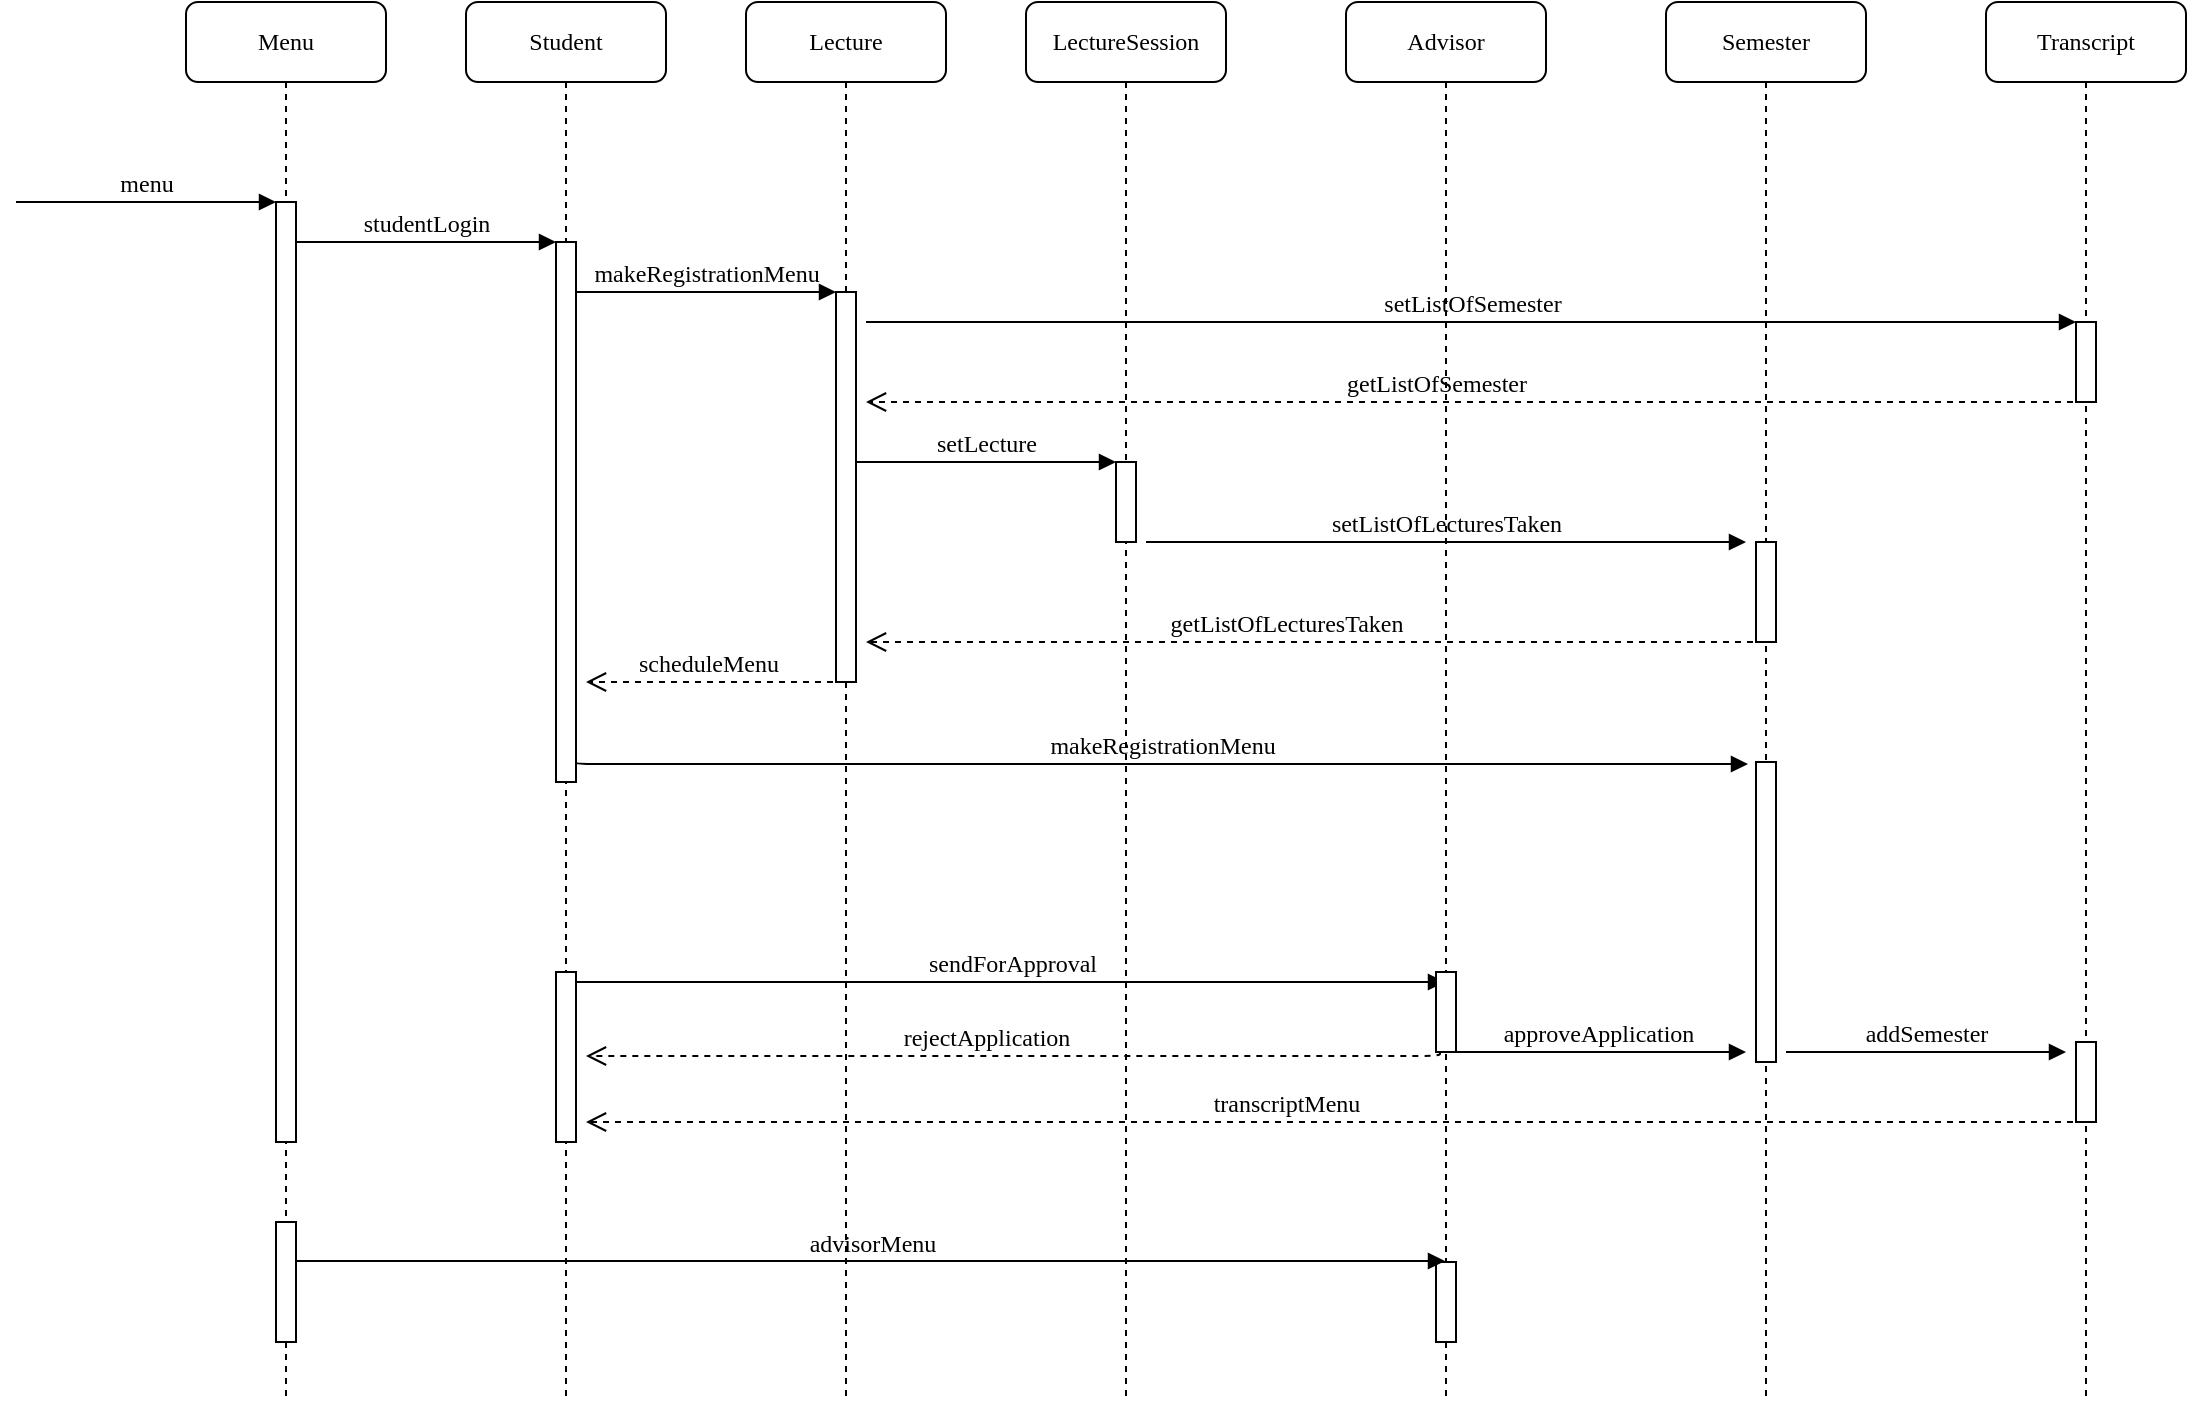 <mxfile>
    <diagram name="Page-1" id="13e1069c-82ec-6db2-03f1-153e76fe0fe0">
        <mxGraphModel dx="1358" dy="785" grid="1" gridSize="10" guides="1" tooltips="1" connect="1" arrows="1" fold="1" page="1" pageScale="1" pageWidth="1169" pageHeight="827" background="none" math="0" shadow="0">
            <root>
                <mxCell id="0"/>
                <mxCell id="1" parent="0"/>
                <mxCell id="7baba1c4bc27f4b0-2" value="Student" style="shape=umlLifeline;perimeter=lifelinePerimeter;whiteSpace=wrap;html=1;container=1;collapsible=0;recursiveResize=0;outlineConnect=0;rounded=1;shadow=0;comic=0;labelBackgroundColor=none;strokeWidth=1;fontFamily=Verdana;fontSize=12;align=center;" parent="1" vertex="1">
                    <mxGeometry x="240" y="80" width="100" height="700" as="geometry"/>
                </mxCell>
                <mxCell id="7baba1c4bc27f4b0-10" value="" style="html=1;points=[];perimeter=orthogonalPerimeter;rounded=0;shadow=0;comic=0;labelBackgroundColor=none;strokeWidth=1;fontFamily=Verdana;fontSize=12;align=center;" parent="7baba1c4bc27f4b0-2" vertex="1">
                    <mxGeometry x="45" y="120" width="10" height="270" as="geometry"/>
                </mxCell>
                <mxCell id="C1J5qVjQitO0o-85RTjs-9" value="" style="html=1;points=[];perimeter=orthogonalPerimeter;rounded=0;shadow=0;comic=0;labelBackgroundColor=none;strokeWidth=1;fontFamily=Verdana;fontSize=12;align=center;" parent="7baba1c4bc27f4b0-2" vertex="1">
                    <mxGeometry x="45" y="485" width="10" height="85" as="geometry"/>
                </mxCell>
                <mxCell id="C1J5qVjQitO0o-85RTjs-13" value="sendForApproval" style="html=1;verticalAlign=bottom;endArrow=block;labelBackgroundColor=none;fontFamily=Verdana;fontSize=12;edgeStyle=elbowEdgeStyle;elbow=vertical;" parent="7baba1c4bc27f4b0-2" target="7baba1c4bc27f4b0-4" edge="1">
                    <mxGeometry relative="1" as="geometry">
                        <mxPoint x="55" y="490" as="sourcePoint"/>
                        <mxPoint x="185" y="490" as="targetPoint"/>
                    </mxGeometry>
                </mxCell>
                <mxCell id="7baba1c4bc27f4b0-3" value="Lecture" style="shape=umlLifeline;perimeter=lifelinePerimeter;whiteSpace=wrap;html=1;container=1;collapsible=0;recursiveResize=0;outlineConnect=0;rounded=1;shadow=0;comic=0;labelBackgroundColor=none;strokeWidth=1;fontFamily=Verdana;fontSize=12;align=center;" parent="1" vertex="1">
                    <mxGeometry x="380" y="80" width="100" height="700" as="geometry"/>
                </mxCell>
                <mxCell id="7baba1c4bc27f4b0-13" value="" style="html=1;points=[];perimeter=orthogonalPerimeter;rounded=0;shadow=0;comic=0;labelBackgroundColor=none;strokeWidth=1;fontFamily=Verdana;fontSize=12;align=center;" parent="7baba1c4bc27f4b0-3" vertex="1">
                    <mxGeometry x="45" y="145" width="10" height="195" as="geometry"/>
                </mxCell>
                <mxCell id="nCV9oFC19NtIJFONkOhS-25" value="makeRegistrationMenu" style="html=1;verticalAlign=bottom;endArrow=block;labelBackgroundColor=none;fontFamily=Verdana;fontSize=12;edgeStyle=elbowEdgeStyle;elbow=vertical;exitX=0.7;exitY=1;exitDx=0;exitDy=0;exitPerimeter=0;entryX=-0.4;entryY=0.013;entryDx=0;entryDy=0;entryPerimeter=0;" parent="7baba1c4bc27f4b0-3" target="nCV9oFC19NtIJFONkOhS-24" edge="1">
                    <mxGeometry relative="1" as="geometry">
                        <mxPoint x="-85" y="380" as="sourcePoint"/>
                        <mxPoint x="63" y="380" as="targetPoint"/>
                    </mxGeometry>
                </mxCell>
                <mxCell id="7baba1c4bc27f4b0-4" value="Advisor" style="shape=umlLifeline;perimeter=lifelinePerimeter;whiteSpace=wrap;html=1;container=1;collapsible=0;recursiveResize=0;outlineConnect=0;rounded=1;shadow=0;comic=0;labelBackgroundColor=none;strokeWidth=1;fontFamily=Verdana;fontSize=12;align=center;" parent="1" vertex="1">
                    <mxGeometry x="680" y="80" width="100" height="700" as="geometry"/>
                </mxCell>
                <mxCell id="7baba1c4bc27f4b0-16" value="" style="html=1;points=[];perimeter=orthogonalPerimeter;rounded=0;shadow=0;comic=0;labelBackgroundColor=none;strokeWidth=1;fontFamily=Verdana;fontSize=12;align=center;" parent="7baba1c4bc27f4b0-4" vertex="1">
                    <mxGeometry x="45" y="485" width="10" height="40" as="geometry"/>
                </mxCell>
                <mxCell id="C1J5qVjQitO0o-85RTjs-22" value="rejectApplication" style="html=1;verticalAlign=bottom;endArrow=open;dashed=1;endSize=8;labelBackgroundColor=none;fontFamily=Verdana;fontSize=12;edgeStyle=elbowEdgeStyle;elbow=vertical;exitX=0.2;exitY=0.943;exitDx=0;exitDy=0;exitPerimeter=0;" parent="7baba1c4bc27f4b0-4" edge="1">
                    <mxGeometry x="0.066" relative="1" as="geometry">
                        <mxPoint x="-380" y="527" as="targetPoint"/>
                        <Array as="points">
                            <mxPoint x="30" y="526.995"/>
                            <mxPoint x="160" y="556.995"/>
                            <mxPoint x="160" y="579.995"/>
                            <mxPoint x="160" y="579.995"/>
                        </Array>
                        <mxPoint x="47" y="525" as="sourcePoint"/>
                        <mxPoint as="offset"/>
                    </mxGeometry>
                </mxCell>
                <mxCell id="C1J5qVjQitO0o-85RTjs-30" value="" style="html=1;points=[];perimeter=orthogonalPerimeter;rounded=0;shadow=0;comic=0;labelBackgroundColor=none;strokeWidth=1;fontFamily=Verdana;fontSize=12;align=center;" parent="7baba1c4bc27f4b0-4" vertex="1">
                    <mxGeometry x="45" y="630" width="10" height="40" as="geometry"/>
                </mxCell>
                <mxCell id="7baba1c4bc27f4b0-6" value="Semester" style="shape=umlLifeline;perimeter=lifelinePerimeter;whiteSpace=wrap;html=1;container=1;collapsible=0;recursiveResize=0;outlineConnect=0;rounded=1;shadow=0;comic=0;labelBackgroundColor=none;strokeWidth=1;fontFamily=Verdana;fontSize=12;align=center;" parent="1" vertex="1">
                    <mxGeometry x="840" y="80" width="100" height="700" as="geometry"/>
                </mxCell>
                <mxCell id="C1J5qVjQitO0o-85RTjs-14" value="approveApplication" style="html=1;verticalAlign=bottom;endArrow=block;labelBackgroundColor=none;fontFamily=Verdana;fontSize=12;edgeStyle=elbowEdgeStyle;elbow=vertical;exitX=0.7;exitY=1;exitDx=0;exitDy=0;exitPerimeter=0;" parent="7baba1c4bc27f4b0-6" source="7baba1c4bc27f4b0-16" edge="1">
                    <mxGeometry relative="1" as="geometry">
                        <mxPoint x="-75" y="525" as="sourcePoint"/>
                        <mxPoint x="40" y="525" as="targetPoint"/>
                    </mxGeometry>
                </mxCell>
                <mxCell id="nCV9oFC19NtIJFONkOhS-18" value="" style="html=1;points=[];perimeter=orthogonalPerimeter;rounded=0;shadow=0;comic=0;labelBackgroundColor=none;strokeWidth=1;fontFamily=Verdana;fontSize=12;align=center;" parent="7baba1c4bc27f4b0-6" vertex="1">
                    <mxGeometry x="45" y="270" width="10" height="50" as="geometry"/>
                </mxCell>
                <mxCell id="nCV9oFC19NtIJFONkOhS-24" value="" style="html=1;points=[];perimeter=orthogonalPerimeter;rounded=0;shadow=0;comic=0;labelBackgroundColor=none;strokeWidth=1;fontFamily=Verdana;fontSize=12;align=center;" parent="7baba1c4bc27f4b0-6" vertex="1">
                    <mxGeometry x="45" y="380" width="10" height="150" as="geometry"/>
                </mxCell>
                <mxCell id="7baba1c4bc27f4b0-8" value="Menu" style="shape=umlLifeline;perimeter=lifelinePerimeter;whiteSpace=wrap;html=1;container=1;collapsible=0;recursiveResize=0;outlineConnect=0;rounded=1;shadow=0;comic=0;labelBackgroundColor=none;strokeWidth=1;fontFamily=Verdana;fontSize=12;align=center;" parent="1" vertex="1">
                    <mxGeometry x="100" y="80" width="100" height="700" as="geometry"/>
                </mxCell>
                <mxCell id="7baba1c4bc27f4b0-9" value="" style="html=1;points=[];perimeter=orthogonalPerimeter;rounded=0;shadow=0;comic=0;labelBackgroundColor=none;strokeWidth=1;fontFamily=Verdana;fontSize=12;align=center;" parent="7baba1c4bc27f4b0-8" vertex="1">
                    <mxGeometry x="45" y="100" width="10" height="470" as="geometry"/>
                </mxCell>
                <mxCell id="C1J5qVjQitO0o-85RTjs-1" value="menu" style="html=1;verticalAlign=bottom;endArrow=block;entryX=0;entryY=0;labelBackgroundColor=none;fontFamily=Verdana;fontSize=12;edgeStyle=elbowEdgeStyle;elbow=vertical;" parent="7baba1c4bc27f4b0-8" edge="1">
                    <mxGeometry relative="1" as="geometry">
                        <mxPoint x="-85" y="100" as="sourcePoint"/>
                        <mxPoint x="45" y="100" as="targetPoint"/>
                        <mxPoint as="offset"/>
                    </mxGeometry>
                </mxCell>
                <mxCell id="C1J5qVjQitO0o-85RTjs-8" value="" style="html=1;points=[];perimeter=orthogonalPerimeter;rounded=0;shadow=0;comic=0;labelBackgroundColor=none;strokeWidth=1;fontFamily=Verdana;fontSize=12;align=center;" parent="7baba1c4bc27f4b0-8" vertex="1">
                    <mxGeometry x="45" y="610" width="10" height="60" as="geometry"/>
                </mxCell>
                <mxCell id="C1J5qVjQitO0o-85RTjs-29" value="advisorMenu" style="html=1;verticalAlign=bottom;endArrow=block;labelBackgroundColor=none;fontFamily=Verdana;fontSize=12;edgeStyle=elbowEdgeStyle;elbow=vertical;" parent="7baba1c4bc27f4b0-8" target="7baba1c4bc27f4b0-4" edge="1">
                    <mxGeometry relative="1" as="geometry">
                        <mxPoint x="55" y="629.5" as="sourcePoint"/>
                        <mxPoint x="185" y="629.5" as="targetPoint"/>
                    </mxGeometry>
                </mxCell>
                <mxCell id="7baba1c4bc27f4b0-11" value="studentLogin" style="html=1;verticalAlign=bottom;endArrow=block;entryX=0;entryY=0;labelBackgroundColor=none;fontFamily=Verdana;fontSize=12;edgeStyle=elbowEdgeStyle;elbow=vertical;" parent="1" source="7baba1c4bc27f4b0-9" target="7baba1c4bc27f4b0-10" edge="1">
                    <mxGeometry relative="1" as="geometry">
                        <mxPoint x="220" y="190" as="sourcePoint"/>
                    </mxGeometry>
                </mxCell>
                <mxCell id="7baba1c4bc27f4b0-14" value="makeRegistrationMenu" style="html=1;verticalAlign=bottom;endArrow=block;entryX=0;entryY=0;labelBackgroundColor=none;fontFamily=Verdana;fontSize=12;edgeStyle=elbowEdgeStyle;elbow=vertical;" parent="1" source="7baba1c4bc27f4b0-10" target="7baba1c4bc27f4b0-13" edge="1">
                    <mxGeometry relative="1" as="geometry">
                        <mxPoint x="370" y="200" as="sourcePoint"/>
                    </mxGeometry>
                </mxCell>
                <mxCell id="nCV9oFC19NtIJFONkOhS-1" value="LectureSession" style="shape=umlLifeline;perimeter=lifelinePerimeter;whiteSpace=wrap;html=1;container=1;collapsible=0;recursiveResize=0;outlineConnect=0;rounded=1;shadow=0;comic=0;labelBackgroundColor=none;strokeWidth=1;fontFamily=Verdana;fontSize=12;align=center;" parent="1" vertex="1">
                    <mxGeometry x="520" y="80" width="100" height="700" as="geometry"/>
                </mxCell>
                <mxCell id="nCV9oFC19NtIJFONkOhS-17" value="" style="html=1;points=[];perimeter=orthogonalPerimeter;rounded=0;shadow=0;comic=0;labelBackgroundColor=none;strokeWidth=1;fontFamily=Verdana;fontSize=12;align=center;" parent="nCV9oFC19NtIJFONkOhS-1" vertex="1">
                    <mxGeometry x="45" y="230" width="10" height="40" as="geometry"/>
                </mxCell>
                <mxCell id="nCV9oFC19NtIJFONkOhS-14" value="setLecture" style="html=1;verticalAlign=bottom;endArrow=block;entryX=0;entryY=0;labelBackgroundColor=none;fontFamily=Verdana;fontSize=12;edgeStyle=elbowEdgeStyle;elbow=vertical;" parent="nCV9oFC19NtIJFONkOhS-1" edge="1">
                    <mxGeometry relative="1" as="geometry">
                        <mxPoint x="-85" y="230" as="sourcePoint"/>
                        <mxPoint x="45" y="230.0" as="targetPoint"/>
                    </mxGeometry>
                </mxCell>
                <mxCell id="nCV9oFC19NtIJFONkOhS-8" value="Transcript" style="shape=umlLifeline;perimeter=lifelinePerimeter;whiteSpace=wrap;html=1;container=1;collapsible=0;recursiveResize=0;outlineConnect=0;rounded=1;shadow=0;comic=0;labelBackgroundColor=none;strokeWidth=1;fontFamily=Verdana;fontSize=12;align=center;" parent="1" vertex="1">
                    <mxGeometry x="1000" y="80" width="100" height="700" as="geometry"/>
                </mxCell>
                <mxCell id="nCV9oFC19NtIJFONkOhS-9" value="" style="html=1;points=[];perimeter=orthogonalPerimeter;rounded=0;shadow=0;comic=0;labelBackgroundColor=none;strokeWidth=1;fontFamily=Verdana;fontSize=12;align=center;" parent="nCV9oFC19NtIJFONkOhS-8" vertex="1">
                    <mxGeometry x="45" y="520" width="10" height="40" as="geometry"/>
                </mxCell>
                <mxCell id="nCV9oFC19NtIJFONkOhS-10" value="addSemester" style="html=1;verticalAlign=bottom;endArrow=block;labelBackgroundColor=none;fontFamily=Verdana;fontSize=12;edgeStyle=elbowEdgeStyle;elbow=vertical;" parent="nCV9oFC19NtIJFONkOhS-8" edge="1">
                    <mxGeometry relative="1" as="geometry">
                        <mxPoint x="-100" y="525" as="sourcePoint"/>
                        <mxPoint x="40" y="525" as="targetPoint"/>
                    </mxGeometry>
                </mxCell>
                <mxCell id="nCV9oFC19NtIJFONkOhS-11" value="" style="html=1;points=[];perimeter=orthogonalPerimeter;rounded=0;shadow=0;comic=0;labelBackgroundColor=none;strokeWidth=1;fontFamily=Verdana;fontSize=12;align=center;" parent="nCV9oFC19NtIJFONkOhS-8" vertex="1">
                    <mxGeometry x="45" y="160" width="10" height="40" as="geometry"/>
                </mxCell>
                <mxCell id="nCV9oFC19NtIJFONkOhS-12" value="setListOfSemester" style="html=1;verticalAlign=bottom;endArrow=block;entryX=0;entryY=0;labelBackgroundColor=none;fontFamily=Verdana;fontSize=12;edgeStyle=elbowEdgeStyle;elbow=vertical;" parent="nCV9oFC19NtIJFONkOhS-8" edge="1">
                    <mxGeometry relative="1" as="geometry">
                        <mxPoint x="-560" y="160" as="sourcePoint"/>
                        <mxPoint x="45" y="160.0" as="targetPoint"/>
                    </mxGeometry>
                </mxCell>
                <mxCell id="nCV9oFC19NtIJFONkOhS-15" value="getListOfSemester" style="html=1;verticalAlign=bottom;endArrow=open;dashed=1;endSize=8;labelBackgroundColor=none;fontFamily=Verdana;fontSize=12;edgeStyle=elbowEdgeStyle;elbow=vertical;" parent="1" source="nCV9oFC19NtIJFONkOhS-8" edge="1">
                    <mxGeometry x="0.066" relative="1" as="geometry">
                        <mxPoint x="440" y="280" as="targetPoint"/>
                        <Array as="points">
                            <mxPoint x="810" y="280"/>
                            <mxPoint x="1000" y="271.995"/>
                            <mxPoint x="1130" y="301.995"/>
                            <mxPoint x="1130" y="324.995"/>
                            <mxPoint x="1130" y="324.995"/>
                        </Array>
                        <mxPoint x="1017" y="270" as="sourcePoint"/>
                        <mxPoint as="offset"/>
                    </mxGeometry>
                </mxCell>
                <mxCell id="nCV9oFC19NtIJFONkOhS-21" value="setListOfLecturesTaken" style="html=1;verticalAlign=bottom;endArrow=block;labelBackgroundColor=none;fontFamily=Verdana;fontSize=12;edgeStyle=elbowEdgeStyle;elbow=vertical;" parent="1" edge="1">
                    <mxGeometry relative="1" as="geometry">
                        <mxPoint x="580" y="350" as="sourcePoint"/>
                        <mxPoint x="880" y="350" as="targetPoint"/>
                    </mxGeometry>
                </mxCell>
                <mxCell id="nCV9oFC19NtIJFONkOhS-22" value="getListOfLecturesTaken" style="html=1;verticalAlign=bottom;endArrow=open;dashed=1;endSize=8;labelBackgroundColor=none;fontFamily=Verdana;fontSize=12;edgeStyle=elbowEdgeStyle;elbow=vertical;" parent="1" source="7baba1c4bc27f4b0-6" edge="1">
                    <mxGeometry x="0.066" relative="1" as="geometry">
                        <mxPoint x="440" y="400.5" as="targetPoint"/>
                        <Array as="points">
                            <mxPoint x="670" y="400"/>
                            <mxPoint x="860" y="391.995"/>
                            <mxPoint x="990" y="421.995"/>
                            <mxPoint x="990" y="444.995"/>
                            <mxPoint x="990" y="444.995"/>
                        </Array>
                        <mxPoint x="770" y="400.5" as="sourcePoint"/>
                        <mxPoint as="offset"/>
                    </mxGeometry>
                </mxCell>
                <mxCell id="nCV9oFC19NtIJFONkOhS-23" value="scheduleMenu" style="html=1;verticalAlign=bottom;endArrow=open;dashed=1;endSize=8;labelBackgroundColor=none;fontFamily=Verdana;fontSize=12;edgeStyle=elbowEdgeStyle;elbow=vertical;" parent="1" source="7baba1c4bc27f4b0-3" edge="1">
                    <mxGeometry x="0.066" relative="1" as="geometry">
                        <mxPoint x="300" y="420" as="targetPoint"/>
                        <Array as="points">
                            <mxPoint x="350" y="420"/>
                            <mxPoint x="540" y="411.995"/>
                            <mxPoint x="670" y="441.995"/>
                            <mxPoint x="670" y="464.995"/>
                            <mxPoint x="670" y="464.995"/>
                        </Array>
                        <mxPoint x="390" y="420" as="sourcePoint"/>
                        <mxPoint as="offset"/>
                    </mxGeometry>
                </mxCell>
                <mxCell id="nCV9oFC19NtIJFONkOhS-26" value="transcriptMenu" style="html=1;verticalAlign=bottom;endArrow=open;dashed=1;endSize=8;labelBackgroundColor=none;fontFamily=Verdana;fontSize=12;edgeStyle=elbowEdgeStyle;elbow=vertical;" parent="1" edge="1">
                    <mxGeometry x="0.066" relative="1" as="geometry">
                        <mxPoint x="300" y="640" as="targetPoint"/>
                        <Array as="points">
                            <mxPoint x="810" y="640"/>
                            <mxPoint x="1000" y="631.995"/>
                            <mxPoint x="1130" y="661.995"/>
                            <mxPoint x="1130" y="684.995"/>
                            <mxPoint x="1130" y="684.995"/>
                        </Array>
                        <mxPoint x="1049.5" y="640" as="sourcePoint"/>
                        <mxPoint as="offset"/>
                    </mxGeometry>
                </mxCell>
            </root>
        </mxGraphModel>
    </diagram>
</mxfile>